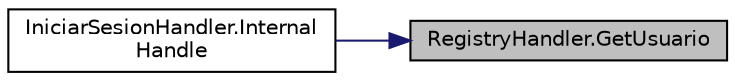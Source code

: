 digraph "RegistryHandler.GetUsuario"
{
 // INTERACTIVE_SVG=YES
 // LATEX_PDF_SIZE
  edge [fontname="Helvetica",fontsize="10",labelfontname="Helvetica",labelfontsize="10"];
  node [fontname="Helvetica",fontsize="10",shape=record];
  rankdir="RL";
  Node1 [label="RegistryHandler.GetUsuario",height=0.2,width=0.4,color="black", fillcolor="grey75", style="filled", fontcolor="black",tooltip="Método para obtener los datos de un Usuario."];
  Node1 -> Node2 [dir="back",color="midnightblue",fontsize="10",style="solid",fontname="Helvetica"];
  Node2 [label="IniciarSesionHandler.Internal\lHandle",height=0.2,width=0.4,color="black", fillcolor="white", style="filled",URL="$classIniciarSesionHandler.html#a0edabb292a13cc8ee0ee17d74609f54f",tooltip="Procesamiento de los mensajes."];
}
